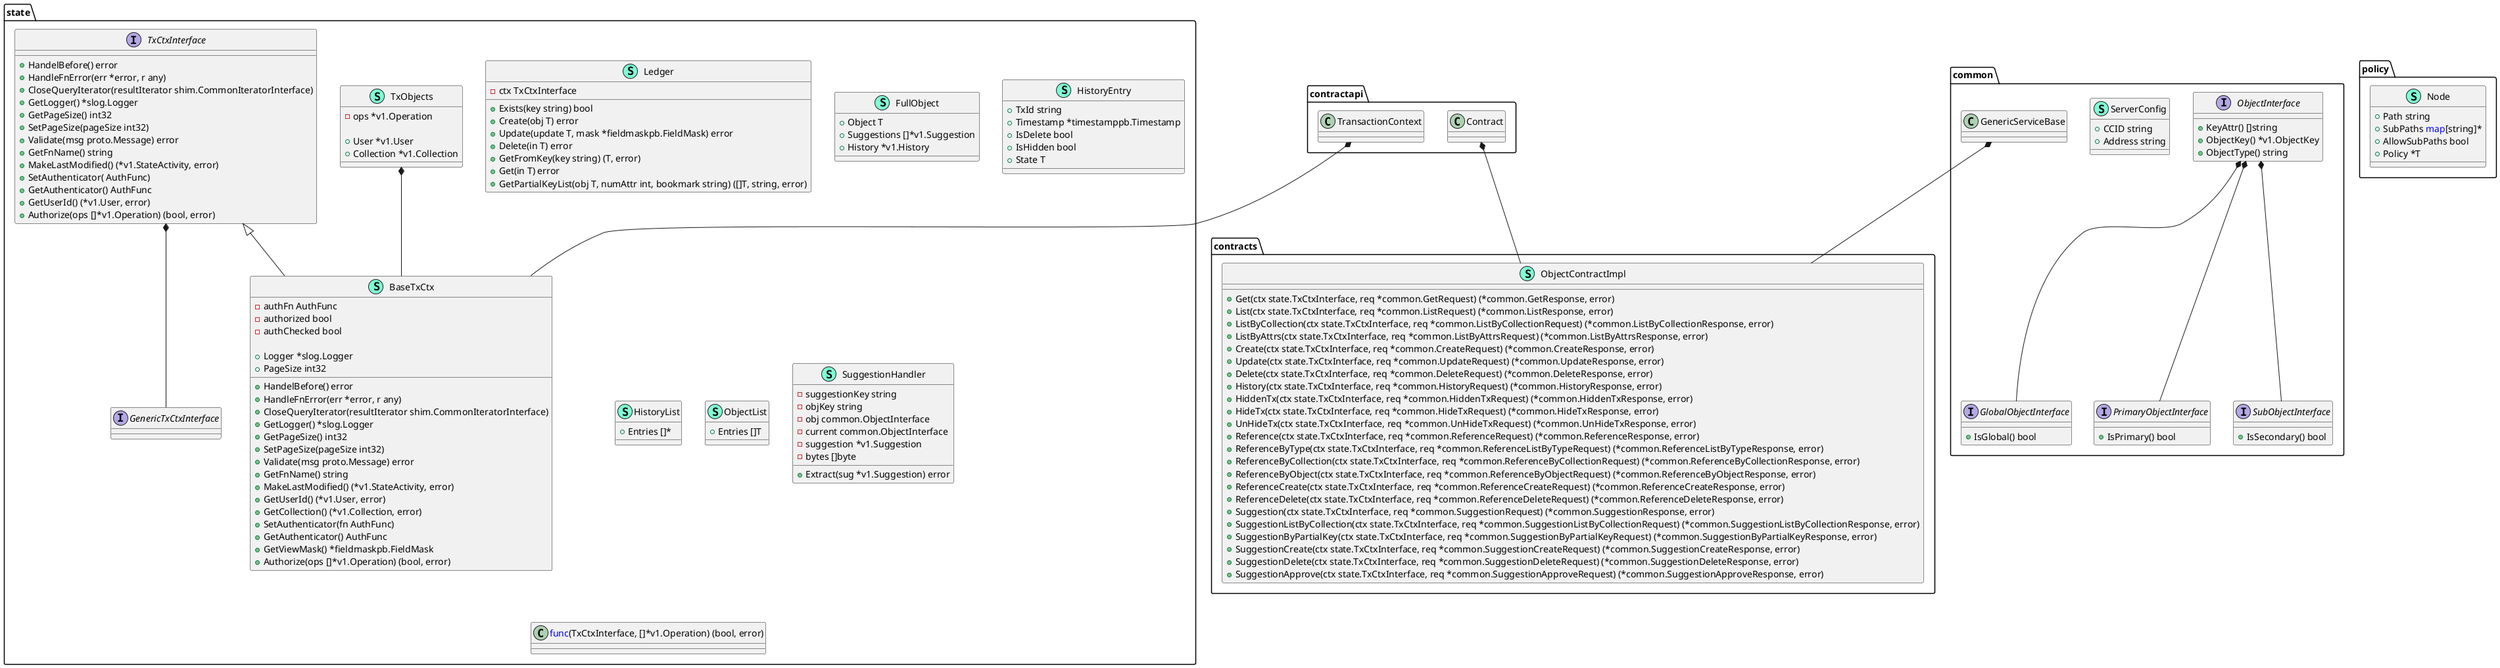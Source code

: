 @startuml
namespace common {
    interface GlobalObjectInterface  {
        + IsGlobal() bool

    }
    interface ObjectInterface  {
        + KeyAttr() []string
        + ObjectKey() *v1.ObjectKey
        + ObjectType() string

    }
    interface PrimaryObjectInterface  {
        + IsPrimary() bool

    }
    class ServerConfig << (S,Aquamarine) >> {
        + CCID string
        + Address string

    }
    interface SubObjectInterface  {
        + IsSecondary() bool

    }
}
"common.ObjectInterface" *-- "common.GlobalObjectInterface"
"common.ObjectInterface" *-- "common.PrimaryObjectInterface"
"common.ObjectInterface" *-- "common.SubObjectInterface"


namespace contracts {
    class ObjectContractImpl << (S,Aquamarine) >> {
        + Get(ctx state.TxCtxInterface, req *common.GetRequest) (*common.GetResponse, error)
        + List(ctx state.TxCtxInterface, req *common.ListRequest) (*common.ListResponse, error)
        + ListByCollection(ctx state.TxCtxInterface, req *common.ListByCollectionRequest) (*common.ListByCollectionResponse, error)
        + ListByAttrs(ctx state.TxCtxInterface, req *common.ListByAttrsRequest) (*common.ListByAttrsResponse, error)
        + Create(ctx state.TxCtxInterface, req *common.CreateRequest) (*common.CreateResponse, error)
        + Update(ctx state.TxCtxInterface, req *common.UpdateRequest) (*common.UpdateResponse, error)
        + Delete(ctx state.TxCtxInterface, req *common.DeleteRequest) (*common.DeleteResponse, error)
        + History(ctx state.TxCtxInterface, req *common.HistoryRequest) (*common.HistoryResponse, error)
        + HiddenTx(ctx state.TxCtxInterface, req *common.HiddenTxRequest) (*common.HiddenTxResponse, error)
        + HideTx(ctx state.TxCtxInterface, req *common.HideTxRequest) (*common.HideTxResponse, error)
        + UnHideTx(ctx state.TxCtxInterface, req *common.UnHideTxRequest) (*common.UnHideTxResponse, error)
        + Reference(ctx state.TxCtxInterface, req *common.ReferenceRequest) (*common.ReferenceResponse, error)
        + ReferenceByType(ctx state.TxCtxInterface, req *common.ReferenceListByTypeRequest) (*common.ReferenceListByTypeResponse, error)
        + ReferenceByCollection(ctx state.TxCtxInterface, req *common.ReferenceByCollectionRequest) (*common.ReferenceByCollectionResponse, error)
        + ReferenceByObject(ctx state.TxCtxInterface, req *common.ReferenceByObjectRequest) (*common.ReferenceByObjectResponse, error)
        + ReferenceCreate(ctx state.TxCtxInterface, req *common.ReferenceCreateRequest) (*common.ReferenceCreateResponse, error)
        + ReferenceDelete(ctx state.TxCtxInterface, req *common.ReferenceDeleteRequest) (*common.ReferenceDeleteResponse, error)
        + Suggestion(ctx state.TxCtxInterface, req *common.SuggestionRequest) (*common.SuggestionResponse, error)
        + SuggestionListByCollection(ctx state.TxCtxInterface, req *common.SuggestionListByCollectionRequest) (*common.SuggestionListByCollectionResponse, error)
        + SuggestionByPartialKey(ctx state.TxCtxInterface, req *common.SuggestionByPartialKeyRequest) (*common.SuggestionByPartialKeyResponse, error)
        + SuggestionCreate(ctx state.TxCtxInterface, req *common.SuggestionCreateRequest) (*common.SuggestionCreateResponse, error)
        + SuggestionDelete(ctx state.TxCtxInterface, req *common.SuggestionDeleteRequest) (*common.SuggestionDeleteResponse, error)
        + SuggestionApprove(ctx state.TxCtxInterface, req *common.SuggestionApproveRequest) (*common.SuggestionApproveResponse, error)

    }
}
"common.GenericServiceBase" *-- "contracts.ObjectContractImpl"
"contractapi.Contract" *-- "contracts.ObjectContractImpl"


namespace policy {
    class Node << (S,Aquamarine) >> {
        + Path string
        + SubPaths <font color=blue>map</font>[string]*
        + AllowSubPaths bool
        + Policy *T

    }
}


namespace state {
    class Ledger << (S,Aquamarine) >> {
        + Exists(key string) bool
        + Create(obj T) error
        + Update(update T, mask *fieldmaskpb.FieldMask) error
        + Delete(in T) error
        + GetFromKey(key string) (T, error)
        + Get(in T) error
        + GetPartialKeyList(obj T, numAttr int, bookmark string) ([]T, string, error)

    }
    class BaseTxCtx << (S,Aquamarine) >> {
        - authFn AuthFunc
        - authorized bool
        - authChecked bool

        + Logger *slog.Logger
        + PageSize int32

        + HandelBefore() error
        + HandleFnError(err *error, r any)
        + CloseQueryIterator(resultIterator shim.CommonIteratorInterface)
        + GetLogger() *slog.Logger
        + GetPageSize() int32
        + SetPageSize(pageSize int32)
        + Validate(msg proto.Message) error
        + GetFnName() string
        + MakeLastModified() (*v1.StateActivity, error)
        + GetUserId() (*v1.User, error)
        + GetCollection() (*v1.Collection, error)
        + SetAuthenticator(fn AuthFunc)
        + GetAuthenticator() AuthFunc
        + GetViewMask() *fieldmaskpb.FieldMask
        + Authorize(ops []*v1.Operation) (bool, error)

    }
    class FullObject << (S,Aquamarine) >> {
        + Object T
        + Suggestions []*v1.Suggestion
        + History *v1.History

    }
    interface GenericTxCtxInterface  {
    }
    class HistoryEntry << (S,Aquamarine) >> {
        + TxId string
        + Timestamp *timestamppb.Timestamp
        + IsDelete bool
        + IsHidden bool
        + State T

    }
    class HistoryList << (S,Aquamarine) >> {
        + Entries []*

    }
    class Ledger << (S,Aquamarine) >> {
        - ctx TxCtxInterface

    }
    class ObjectList << (S,Aquamarine) >> {
        + Entries []T

    }
    class SuggestionHandler << (S,Aquamarine) >> {
        - suggestionKey string
        - objKey string
        - obj common.ObjectInterface
        - current common.ObjectInterface
        - suggestion *v1.Suggestion
        - bytes []byte

        + Extract(sug *v1.Suggestion) error

    }
    interface TxCtxInterface  {
        + HandelBefore() error
        + HandleFnError(err *error, r any)
        + CloseQueryIterator(resultIterator shim.CommonIteratorInterface)
        + GetLogger() *slog.Logger
        + GetPageSize() int32
        + SetPageSize(pageSize int32)
        + Validate(msg proto.Message) error
        + GetFnName() string
        + MakeLastModified() (*v1.StateActivity, error)
        + SetAuthenticator( AuthFunc)
        + GetAuthenticator() AuthFunc
        + GetUserId() (*v1.User, error)
        + Authorize(ops []*v1.Operation) (bool, error)

    }
    class TxObjects << (S,Aquamarine) >> {
        - ops *v1.Operation

        + User *v1.User
        + Collection *v1.Collection

    }

    class "<font color=blue>func</font>(TxCtxInterface, []*v1.Operation) (bool, error)" as fontcolorbluefuncfontTxCtxInterfacev1Operationboolerror {
        'This class was created so that we can correctly have an alias pointing to this name. Since it contains dots that can break namespaces
    }
}
"contractapi.TransactionContext" *-- "state.BaseTxCtx"
"state.TxObjects" *-- "state.BaseTxCtx"
"state.TxCtxInterface" *-- "state.GenericTxCtxInterface"

"state.TxCtxInterface" <|-- "state.BaseTxCtx"


@enduml
